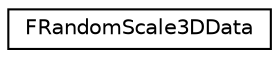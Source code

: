 digraph "Graphical Class Hierarchy"
{
  edge [fontname="Helvetica",fontsize="10",labelfontname="Helvetica",labelfontsize="10"];
  node [fontname="Helvetica",fontsize="10",shape=record];
  rankdir="LR";
  Node1 [label="FRandomScale3DData",height=0.2,width=0.4,color="black", fillcolor="white", style="filled",URL="$struct_f_random_scale3_d_data.html"];
}
